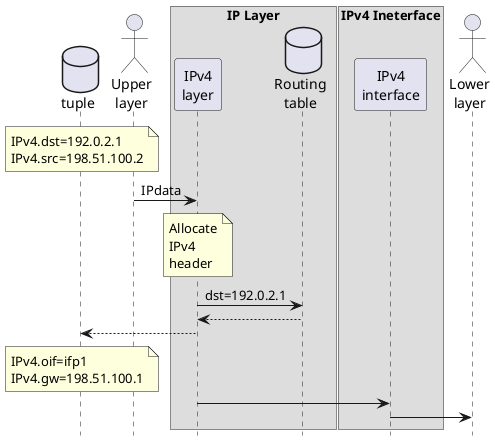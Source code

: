 @startuml

hide footbox

database tuple
actor "Upper\nlayer" as up1
box "IP Layer"
participant "IPv4\nlayer" as ip
database "Routing\ntable" as rt
end box
box "IPv4 Ineterface"
participant "IPv4\ninterface" as ifp1
end box
actor "Lower\nlayer" as lo1

note over tuple
	IPv4.dst=192.0.2.1
	IPv4.src=198.51.100.2
end note
up1 -> ip : IPdata
note over ip : Allocate\nIPv4\nheader
ip -> rt : dst=192.0.2.1
ip <-- rt
tuple <-- ip
note over tuple : IPv4.oif=ifp1\nIPv4.gw=198.51.100.1
ip -> ifp1
ifp1 -> lo1

@enduml
